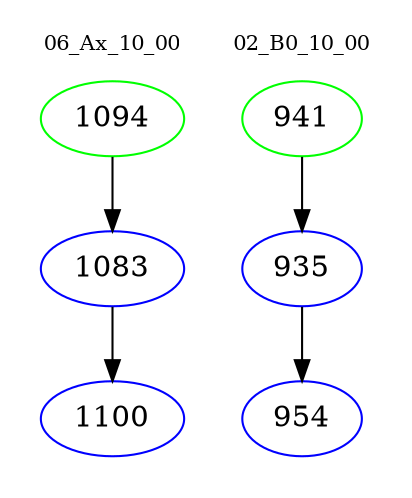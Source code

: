 digraph{
subgraph cluster_0 {
color = white
label = "06_Ax_10_00";
fontsize=10;
T0_1094 [label="1094", color="green"]
T0_1094 -> T0_1083 [color="black"]
T0_1083 [label="1083", color="blue"]
T0_1083 -> T0_1100 [color="black"]
T0_1100 [label="1100", color="blue"]
}
subgraph cluster_1 {
color = white
label = "02_B0_10_00";
fontsize=10;
T1_941 [label="941", color="green"]
T1_941 -> T1_935 [color="black"]
T1_935 [label="935", color="blue"]
T1_935 -> T1_954 [color="black"]
T1_954 [label="954", color="blue"]
}
}
